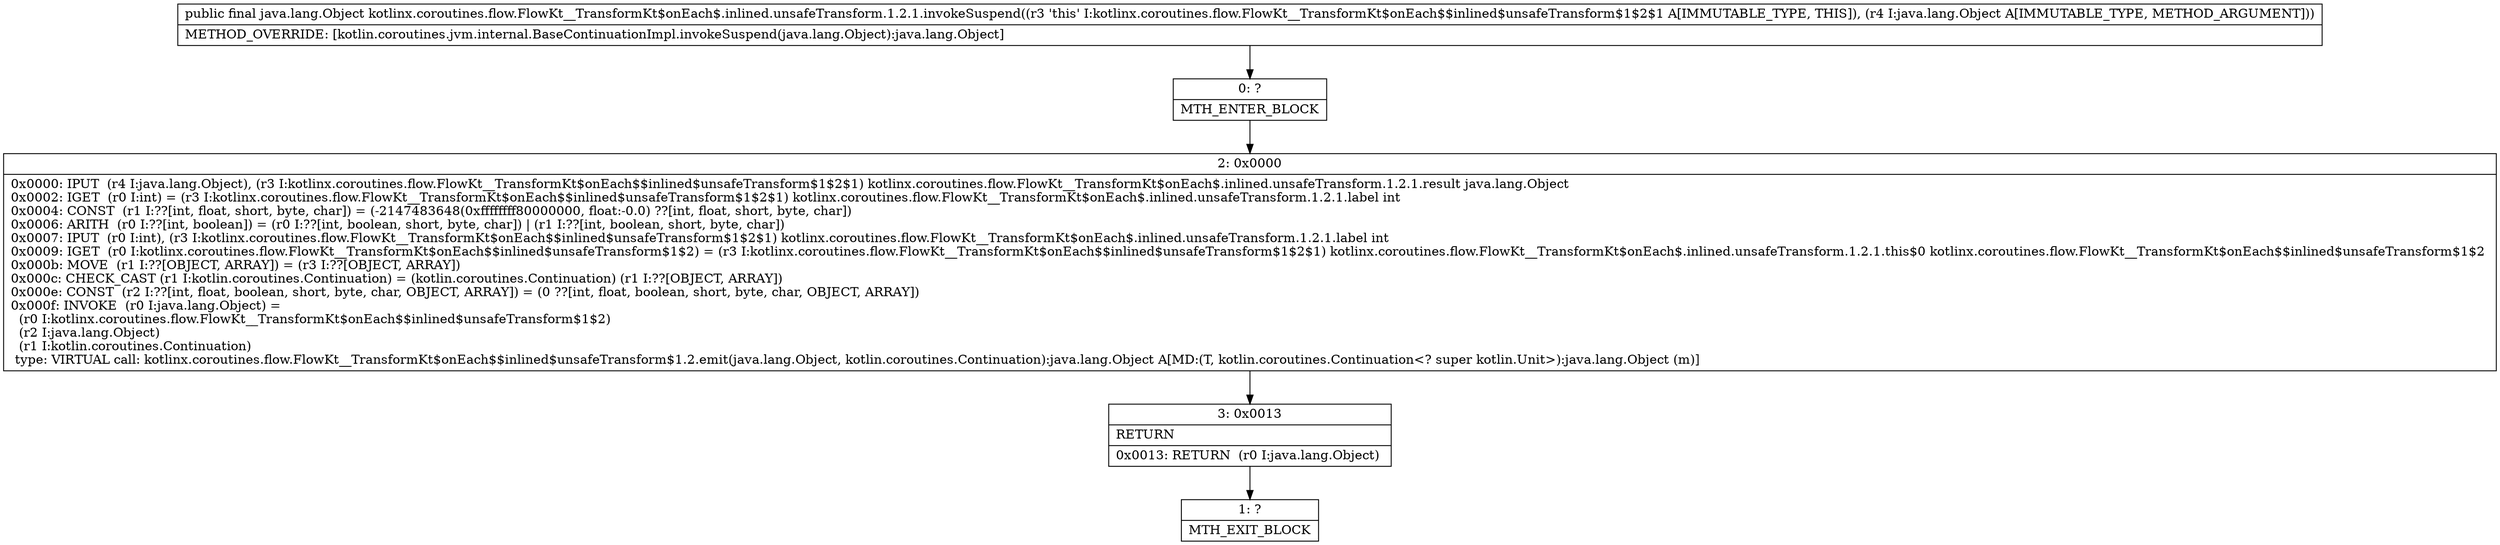 digraph "CFG forkotlinx.coroutines.flow.FlowKt__TransformKt$onEach$.inlined.unsafeTransform.1.2.1.invokeSuspend(Ljava\/lang\/Object;)Ljava\/lang\/Object;" {
Node_0 [shape=record,label="{0\:\ ?|MTH_ENTER_BLOCK\l}"];
Node_2 [shape=record,label="{2\:\ 0x0000|0x0000: IPUT  (r4 I:java.lang.Object), (r3 I:kotlinx.coroutines.flow.FlowKt__TransformKt$onEach$$inlined$unsafeTransform$1$2$1) kotlinx.coroutines.flow.FlowKt__TransformKt$onEach$.inlined.unsafeTransform.1.2.1.result java.lang.Object \l0x0002: IGET  (r0 I:int) = (r3 I:kotlinx.coroutines.flow.FlowKt__TransformKt$onEach$$inlined$unsafeTransform$1$2$1) kotlinx.coroutines.flow.FlowKt__TransformKt$onEach$.inlined.unsafeTransform.1.2.1.label int \l0x0004: CONST  (r1 I:??[int, float, short, byte, char]) = (\-2147483648(0xffffffff80000000, float:\-0.0) ??[int, float, short, byte, char]) \l0x0006: ARITH  (r0 I:??[int, boolean]) = (r0 I:??[int, boolean, short, byte, char]) \| (r1 I:??[int, boolean, short, byte, char]) \l0x0007: IPUT  (r0 I:int), (r3 I:kotlinx.coroutines.flow.FlowKt__TransformKt$onEach$$inlined$unsafeTransform$1$2$1) kotlinx.coroutines.flow.FlowKt__TransformKt$onEach$.inlined.unsafeTransform.1.2.1.label int \l0x0009: IGET  (r0 I:kotlinx.coroutines.flow.FlowKt__TransformKt$onEach$$inlined$unsafeTransform$1$2) = (r3 I:kotlinx.coroutines.flow.FlowKt__TransformKt$onEach$$inlined$unsafeTransform$1$2$1) kotlinx.coroutines.flow.FlowKt__TransformKt$onEach$.inlined.unsafeTransform.1.2.1.this$0 kotlinx.coroutines.flow.FlowKt__TransformKt$onEach$$inlined$unsafeTransform$1$2 \l0x000b: MOVE  (r1 I:??[OBJECT, ARRAY]) = (r3 I:??[OBJECT, ARRAY]) \l0x000c: CHECK_CAST (r1 I:kotlin.coroutines.Continuation) = (kotlin.coroutines.Continuation) (r1 I:??[OBJECT, ARRAY]) \l0x000e: CONST  (r2 I:??[int, float, boolean, short, byte, char, OBJECT, ARRAY]) = (0 ??[int, float, boolean, short, byte, char, OBJECT, ARRAY]) \l0x000f: INVOKE  (r0 I:java.lang.Object) = \l  (r0 I:kotlinx.coroutines.flow.FlowKt__TransformKt$onEach$$inlined$unsafeTransform$1$2)\l  (r2 I:java.lang.Object)\l  (r1 I:kotlin.coroutines.Continuation)\l type: VIRTUAL call: kotlinx.coroutines.flow.FlowKt__TransformKt$onEach$$inlined$unsafeTransform$1.2.emit(java.lang.Object, kotlin.coroutines.Continuation):java.lang.Object A[MD:(T, kotlin.coroutines.Continuation\<? super kotlin.Unit\>):java.lang.Object (m)]\l}"];
Node_3 [shape=record,label="{3\:\ 0x0013|RETURN\l|0x0013: RETURN  (r0 I:java.lang.Object) \l}"];
Node_1 [shape=record,label="{1\:\ ?|MTH_EXIT_BLOCK\l}"];
MethodNode[shape=record,label="{public final java.lang.Object kotlinx.coroutines.flow.FlowKt__TransformKt$onEach$.inlined.unsafeTransform.1.2.1.invokeSuspend((r3 'this' I:kotlinx.coroutines.flow.FlowKt__TransformKt$onEach$$inlined$unsafeTransform$1$2$1 A[IMMUTABLE_TYPE, THIS]), (r4 I:java.lang.Object A[IMMUTABLE_TYPE, METHOD_ARGUMENT]))  | METHOD_OVERRIDE: [kotlin.coroutines.jvm.internal.BaseContinuationImpl.invokeSuspend(java.lang.Object):java.lang.Object]\l}"];
MethodNode -> Node_0;Node_0 -> Node_2;
Node_2 -> Node_3;
Node_3 -> Node_1;
}

